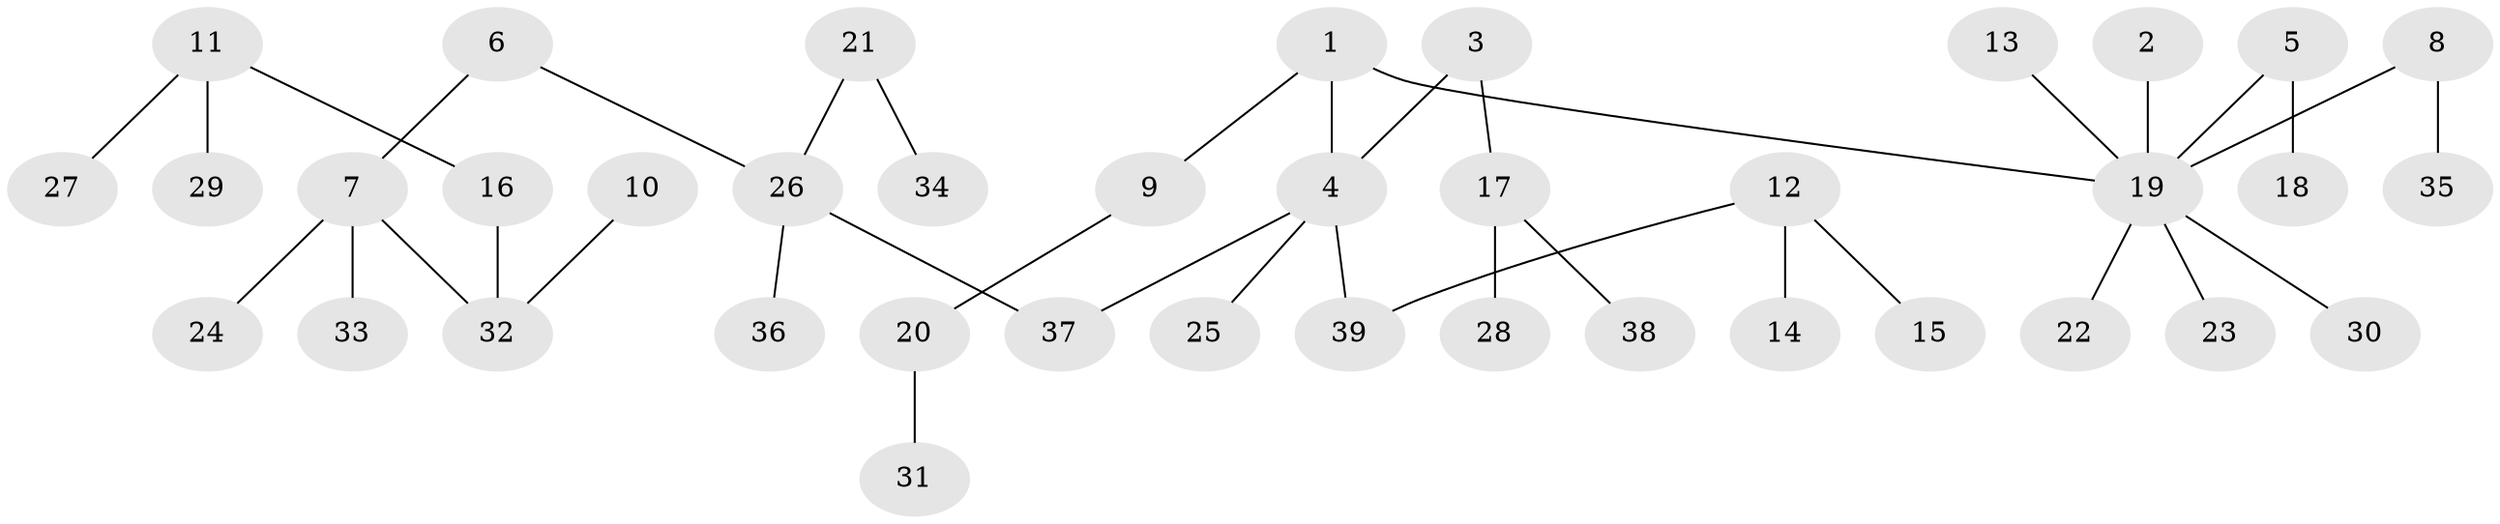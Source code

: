 // original degree distribution, {3: 0.12987012987012986, 5: 0.03896103896103896, 8: 0.012987012987012988, 4: 0.06493506493506493, 1: 0.4805194805194805, 2: 0.2727272727272727}
// Generated by graph-tools (version 1.1) at 2025/37/03/04/25 23:37:21]
// undirected, 39 vertices, 38 edges
graph export_dot {
  node [color=gray90,style=filled];
  1;
  2;
  3;
  4;
  5;
  6;
  7;
  8;
  9;
  10;
  11;
  12;
  13;
  14;
  15;
  16;
  17;
  18;
  19;
  20;
  21;
  22;
  23;
  24;
  25;
  26;
  27;
  28;
  29;
  30;
  31;
  32;
  33;
  34;
  35;
  36;
  37;
  38;
  39;
  1 -- 4 [weight=1.0];
  1 -- 9 [weight=1.0];
  1 -- 19 [weight=1.0];
  2 -- 19 [weight=1.0];
  3 -- 4 [weight=1.0];
  3 -- 17 [weight=1.0];
  4 -- 25 [weight=1.0];
  4 -- 37 [weight=1.0];
  4 -- 39 [weight=1.0];
  5 -- 18 [weight=1.0];
  5 -- 19 [weight=1.0];
  6 -- 7 [weight=1.0];
  6 -- 26 [weight=1.0];
  7 -- 24 [weight=1.0];
  7 -- 32 [weight=1.0];
  7 -- 33 [weight=1.0];
  8 -- 19 [weight=1.0];
  8 -- 35 [weight=1.0];
  9 -- 20 [weight=1.0];
  10 -- 32 [weight=1.0];
  11 -- 16 [weight=1.0];
  11 -- 27 [weight=1.0];
  11 -- 29 [weight=1.0];
  12 -- 14 [weight=1.0];
  12 -- 15 [weight=1.0];
  12 -- 39 [weight=1.0];
  13 -- 19 [weight=1.0];
  16 -- 32 [weight=1.0];
  17 -- 28 [weight=1.0];
  17 -- 38 [weight=1.0];
  19 -- 22 [weight=1.0];
  19 -- 23 [weight=1.0];
  19 -- 30 [weight=1.0];
  20 -- 31 [weight=1.0];
  21 -- 26 [weight=1.0];
  21 -- 34 [weight=1.0];
  26 -- 36 [weight=1.0];
  26 -- 37 [weight=1.0];
}
